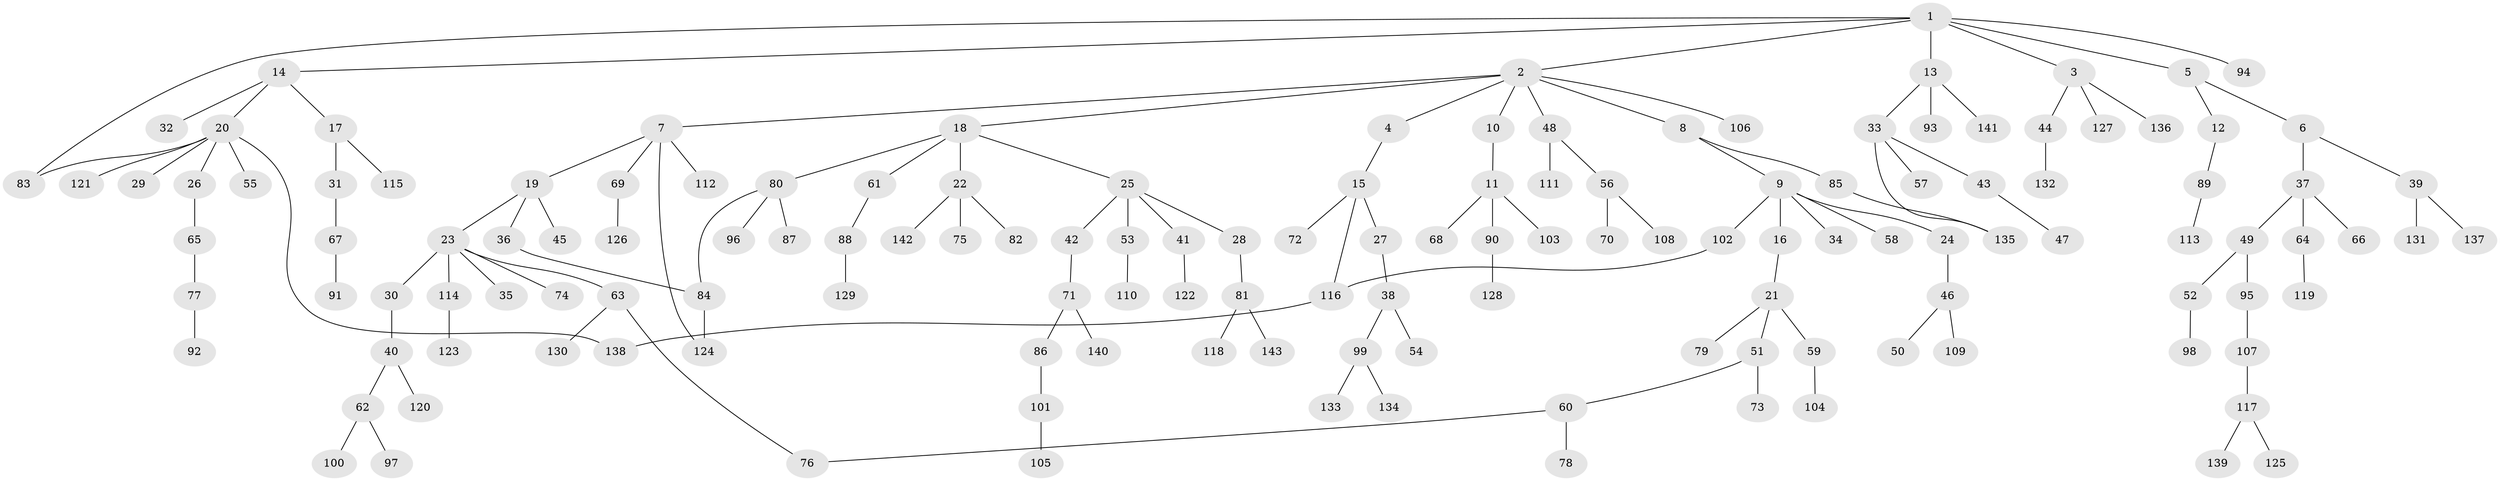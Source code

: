 // Generated by graph-tools (version 1.1) at 2025/49/03/09/25 03:49:27]
// undirected, 143 vertices, 149 edges
graph export_dot {
graph [start="1"]
  node [color=gray90,style=filled];
  1;
  2;
  3;
  4;
  5;
  6;
  7;
  8;
  9;
  10;
  11;
  12;
  13;
  14;
  15;
  16;
  17;
  18;
  19;
  20;
  21;
  22;
  23;
  24;
  25;
  26;
  27;
  28;
  29;
  30;
  31;
  32;
  33;
  34;
  35;
  36;
  37;
  38;
  39;
  40;
  41;
  42;
  43;
  44;
  45;
  46;
  47;
  48;
  49;
  50;
  51;
  52;
  53;
  54;
  55;
  56;
  57;
  58;
  59;
  60;
  61;
  62;
  63;
  64;
  65;
  66;
  67;
  68;
  69;
  70;
  71;
  72;
  73;
  74;
  75;
  76;
  77;
  78;
  79;
  80;
  81;
  82;
  83;
  84;
  85;
  86;
  87;
  88;
  89;
  90;
  91;
  92;
  93;
  94;
  95;
  96;
  97;
  98;
  99;
  100;
  101;
  102;
  103;
  104;
  105;
  106;
  107;
  108;
  109;
  110;
  111;
  112;
  113;
  114;
  115;
  116;
  117;
  118;
  119;
  120;
  121;
  122;
  123;
  124;
  125;
  126;
  127;
  128;
  129;
  130;
  131;
  132;
  133;
  134;
  135;
  136;
  137;
  138;
  139;
  140;
  141;
  142;
  143;
  1 -- 2;
  1 -- 3;
  1 -- 5;
  1 -- 13;
  1 -- 14;
  1 -- 83;
  1 -- 94;
  2 -- 4;
  2 -- 7;
  2 -- 8;
  2 -- 10;
  2 -- 18;
  2 -- 48;
  2 -- 106;
  3 -- 44;
  3 -- 127;
  3 -- 136;
  4 -- 15;
  5 -- 6;
  5 -- 12;
  6 -- 37;
  6 -- 39;
  7 -- 19;
  7 -- 69;
  7 -- 112;
  7 -- 124;
  8 -- 9;
  8 -- 85;
  9 -- 16;
  9 -- 24;
  9 -- 34;
  9 -- 58;
  9 -- 102;
  10 -- 11;
  11 -- 68;
  11 -- 90;
  11 -- 103;
  12 -- 89;
  13 -- 33;
  13 -- 93;
  13 -- 141;
  14 -- 17;
  14 -- 20;
  14 -- 32;
  15 -- 27;
  15 -- 72;
  15 -- 116;
  16 -- 21;
  17 -- 31;
  17 -- 115;
  18 -- 22;
  18 -- 25;
  18 -- 61;
  18 -- 80;
  19 -- 23;
  19 -- 36;
  19 -- 45;
  20 -- 26;
  20 -- 29;
  20 -- 55;
  20 -- 121;
  20 -- 138;
  20 -- 83;
  21 -- 51;
  21 -- 59;
  21 -- 79;
  22 -- 75;
  22 -- 82;
  22 -- 142;
  23 -- 30;
  23 -- 35;
  23 -- 63;
  23 -- 74;
  23 -- 114;
  24 -- 46;
  25 -- 28;
  25 -- 41;
  25 -- 42;
  25 -- 53;
  26 -- 65;
  27 -- 38;
  28 -- 81;
  30 -- 40;
  31 -- 67;
  33 -- 43;
  33 -- 57;
  33 -- 135;
  36 -- 84;
  37 -- 49;
  37 -- 64;
  37 -- 66;
  38 -- 54;
  38 -- 99;
  39 -- 131;
  39 -- 137;
  40 -- 62;
  40 -- 120;
  41 -- 122;
  42 -- 71;
  43 -- 47;
  44 -- 132;
  46 -- 50;
  46 -- 109;
  48 -- 56;
  48 -- 111;
  49 -- 52;
  49 -- 95;
  51 -- 60;
  51 -- 73;
  52 -- 98;
  53 -- 110;
  56 -- 70;
  56 -- 108;
  59 -- 104;
  60 -- 78;
  60 -- 76;
  61 -- 88;
  62 -- 97;
  62 -- 100;
  63 -- 76;
  63 -- 130;
  64 -- 119;
  65 -- 77;
  67 -- 91;
  69 -- 126;
  71 -- 86;
  71 -- 140;
  77 -- 92;
  80 -- 84;
  80 -- 87;
  80 -- 96;
  81 -- 118;
  81 -- 143;
  84 -- 124;
  85 -- 135;
  86 -- 101;
  88 -- 129;
  89 -- 113;
  90 -- 128;
  95 -- 107;
  99 -- 133;
  99 -- 134;
  101 -- 105;
  102 -- 116;
  107 -- 117;
  114 -- 123;
  116 -- 138;
  117 -- 125;
  117 -- 139;
}
